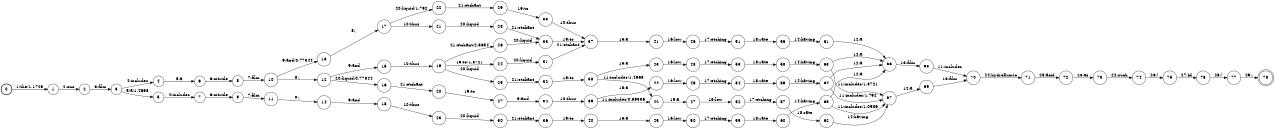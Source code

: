 digraph FST {
rankdir = LR;
size = "8.5,11";
label = "";
center = 1;
orientation = Portrait;
ranksep = "0.4";
nodesep = "0.25";
0 [label = "0", shape = circle, style = bold, fontsize = 14]
	0 -> 1 [label = "1:the/1.1729", fontsize = 14];
1 [label = "1", shape = circle, style = solid, fontsize = 14]
	1 -> 2 [label = "2:ono", fontsize = 14];
2 [label = "2", shape = circle, style = solid, fontsize = 14]
	2 -> 3 [label = "3:film", fontsize = 14];
3 [label = "3", shape = circle, style = solid, fontsize = 14]
	3 -> 4 [label = "4:includes", fontsize = 14];
	3 -> 5 [label = "5:a/1.4668", fontsize = 14];
4 [label = "4", shape = circle, style = solid, fontsize = 14]
	4 -> 6 [label = "5:a", fontsize = 14];
5 [label = "5", shape = circle, style = solid, fontsize = 14]
	5 -> 7 [label = "4:includes", fontsize = 14];
6 [label = "6", shape = circle, style = solid, fontsize = 14]
	6 -> 8 [label = "6:nitride", fontsize = 14];
7 [label = "7", shape = circle, style = solid, fontsize = 14]
	7 -> 9 [label = "6:nitride", fontsize = 14];
8 [label = "8", shape = circle, style = solid, fontsize = 14]
	8 -> 10 [label = "7:film", fontsize = 14];
9 [label = "9", shape = circle, style = solid, fontsize = 14]
	9 -> 11 [label = "7:film", fontsize = 14];
10 [label = "10", shape = circle, style = solid, fontsize = 14]
	10 -> 12 [label = "8:,", fontsize = 14];
	10 -> 13 [label = "9:and/0.77344", fontsize = 14];
11 [label = "11", shape = circle, style = solid, fontsize = 14]
	11 -> 14 [label = "8:,", fontsize = 14];
12 [label = "12", shape = circle, style = solid, fontsize = 14]
	12 -> 15 [label = "9:and", fontsize = 14];
	12 -> 16 [label = "20:liquid/0.77344", fontsize = 14];
13 [label = "13", shape = circle, style = solid, fontsize = 14]
	13 -> 17 [label = "8:,", fontsize = 14];
14 [label = "14", shape = circle, style = solid, fontsize = 14]
	14 -> 18 [label = "9:and", fontsize = 14];
15 [label = "15", shape = circle, style = solid, fontsize = 14]
	15 -> 19 [label = "10:thus", fontsize = 14];
16 [label = "16", shape = circle, style = solid, fontsize = 14]
	16 -> 20 [label = "21:etchant", fontsize = 14];
17 [label = "17", shape = circle, style = solid, fontsize = 14]
	17 -> 21 [label = "10:thus", fontsize = 14];
	17 -> 22 [label = "20:liquid/1.792", fontsize = 14];
18 [label = "18", shape = circle, style = solid, fontsize = 14]
	18 -> 23 [label = "10:thus", fontsize = 14];
19 [label = "19", shape = circle, style = solid, fontsize = 14]
	19 -> 24 [label = "19:to/1.8721", fontsize = 14];
	19 -> 25 [label = "20:liquid", fontsize = 14];
	19 -> 26 [label = "21:etchant/2.5654", fontsize = 14];
20 [label = "20", shape = circle, style = solid, fontsize = 14]
	20 -> 27 [label = "19:to", fontsize = 14];
21 [label = "21", shape = circle, style = solid, fontsize = 14]
	21 -> 28 [label = "20:liquid", fontsize = 14];
22 [label = "22", shape = circle, style = solid, fontsize = 14]
	22 -> 29 [label = "21:etchant", fontsize = 14];
23 [label = "23", shape = circle, style = solid, fontsize = 14]
	23 -> 30 [label = "20:liquid", fontsize = 14];
24 [label = "24", shape = circle, style = solid, fontsize = 14]
	24 -> 31 [label = "20:liquid", fontsize = 14];
25 [label = "25", shape = circle, style = solid, fontsize = 14]
	25 -> 32 [label = "21:etchant", fontsize = 14];
26 [label = "26", shape = circle, style = solid, fontsize = 14]
	26 -> 33 [label = "20:liquid", fontsize = 14];
27 [label = "27", shape = circle, style = solid, fontsize = 14]
	27 -> 34 [label = "9:and", fontsize = 14];
28 [label = "28", shape = circle, style = solid, fontsize = 14]
	28 -> 33 [label = "21:etchant", fontsize = 14];
29 [label = "29", shape = circle, style = solid, fontsize = 14]
	29 -> 35 [label = "19:to", fontsize = 14];
30 [label = "30", shape = circle, style = solid, fontsize = 14]
	30 -> 36 [label = "21:etchant", fontsize = 14];
31 [label = "31", shape = circle, style = solid, fontsize = 14]
	31 -> 37 [label = "21:etchant", fontsize = 14];
32 [label = "32", shape = circle, style = solid, fontsize = 14]
	32 -> 38 [label = "19:to", fontsize = 14];
33 [label = "33", shape = circle, style = solid, fontsize = 14]
	33 -> 37 [label = "19:to", fontsize = 14];
34 [label = "34", shape = circle, style = solid, fontsize = 14]
	34 -> 39 [label = "10:thus", fontsize = 14];
35 [label = "35", shape = circle, style = solid, fontsize = 14]
	35 -> 37 [label = "10:thus", fontsize = 14];
36 [label = "36", shape = circle, style = solid, fontsize = 14]
	36 -> 40 [label = "19:to", fontsize = 14];
37 [label = "37", shape = circle, style = solid, fontsize = 14]
	37 -> 41 [label = "15:a", fontsize = 14];
38 [label = "38", shape = circle, style = solid, fontsize = 14]
	38 -> 42 [label = "11:includes/1.4668", fontsize = 14];
	38 -> 43 [label = "15:a", fontsize = 14];
39 [label = "39", shape = circle, style = solid, fontsize = 14]
	39 -> 42 [label = "11:includes/0.69336", fontsize = 14];
	39 -> 44 [label = "15:a", fontsize = 14];
40 [label = "40", shape = circle, style = solid, fontsize = 14]
	40 -> 45 [label = "15:a", fontsize = 14];
41 [label = "41", shape = circle, style = solid, fontsize = 14]
	41 -> 46 [label = "16:low", fontsize = 14];
42 [label = "42", shape = circle, style = solid, fontsize = 14]
	42 -> 47 [label = "15:a", fontsize = 14];
43 [label = "43", shape = circle, style = solid, fontsize = 14]
	43 -> 48 [label = "16:low", fontsize = 14];
44 [label = "44", shape = circle, style = solid, fontsize = 14]
	44 -> 49 [label = "16:low", fontsize = 14];
45 [label = "45", shape = circle, style = solid, fontsize = 14]
	45 -> 50 [label = "16:low", fontsize = 14];
46 [label = "46", shape = circle, style = solid, fontsize = 14]
	46 -> 51 [label = "17:etching", fontsize = 14];
47 [label = "47", shape = circle, style = solid, fontsize = 14]
	47 -> 52 [label = "16:low", fontsize = 14];
48 [label = "48", shape = circle, style = solid, fontsize = 14]
	48 -> 53 [label = "17:etching", fontsize = 14];
49 [label = "49", shape = circle, style = solid, fontsize = 14]
	49 -> 54 [label = "17:etching", fontsize = 14];
50 [label = "50", shape = circle, style = solid, fontsize = 14]
	50 -> 55 [label = "17:etching", fontsize = 14];
51 [label = "51", shape = circle, style = solid, fontsize = 14]
	51 -> 56 [label = "18:rate", fontsize = 14];
52 [label = "52", shape = circle, style = solid, fontsize = 14]
	52 -> 57 [label = "17:etching", fontsize = 14];
53 [label = "53", shape = circle, style = solid, fontsize = 14]
	53 -> 58 [label = "18:rate", fontsize = 14];
54 [label = "54", shape = circle, style = solid, fontsize = 14]
	54 -> 59 [label = "18:rate", fontsize = 14];
55 [label = "55", shape = circle, style = solid, fontsize = 14]
	55 -> 60 [label = "18:rate", fontsize = 14];
56 [label = "56", shape = circle, style = solid, fontsize = 14]
	56 -> 61 [label = "14:having", fontsize = 14];
57 [label = "57", shape = circle, style = solid, fontsize = 14]
	57 -> 62 [label = "18:rate", fontsize = 14];
58 [label = "58", shape = circle, style = solid, fontsize = 14]
	58 -> 63 [label = "14:having", fontsize = 14];
59 [label = "59", shape = circle, style = solid, fontsize = 14]
	59 -> 64 [label = "14:having", fontsize = 14];
60 [label = "60", shape = circle, style = solid, fontsize = 14]
	60 -> 65 [label = "14:having", fontsize = 14];
61 [label = "61", shape = circle, style = solid, fontsize = 14]
	61 -> 66 [label = "12:a", fontsize = 14];
62 [label = "62", shape = circle, style = solid, fontsize = 14]
	62 -> 67 [label = "14:having", fontsize = 14];
63 [label = "63", shape = circle, style = solid, fontsize = 14]
	63 -> 67 [label = "11:includes/1.8721", fontsize = 14];
	63 -> 66 [label = "12:a", fontsize = 14];
64 [label = "64", shape = circle, style = solid, fontsize = 14]
	64 -> 67 [label = "11:includes/1.792", fontsize = 14];
	64 -> 66 [label = "12:a", fontsize = 14];
65 [label = "65", shape = circle, style = solid, fontsize = 14]
	65 -> 67 [label = "11:includes/1.0986", fontsize = 14];
	65 -> 66 [label = "12:a", fontsize = 14];
66 [label = "66", shape = circle, style = solid, fontsize = 14]
	66 -> 68 [label = "13:film", fontsize = 14];
67 [label = "67", shape = circle, style = solid, fontsize = 14]
	67 -> 69 [label = "12:a", fontsize = 14];
68 [label = "68", shape = circle, style = solid, fontsize = 14]
	68 -> 70 [label = "11:includes", fontsize = 14];
69 [label = "69", shape = circle, style = solid, fontsize = 14]
	69 -> 70 [label = "13:film", fontsize = 14];
70 [label = "70", shape = circle, style = solid, fontsize = 14]
	70 -> 71 [label = "24:hydrofluoric", fontsize = 14];
71 [label = "71", shape = circle, style = solid, fontsize = 14]
	71 -> 72 [label = "25:acid", fontsize = 14];
72 [label = "72", shape = circle, style = solid, fontsize = 14]
	72 -> 73 [label = "23:as", fontsize = 14];
73 [label = "73", shape = circle, style = solid, fontsize = 14]
	73 -> 74 [label = "22:such", fontsize = 14];
74 [label = "74", shape = circle, style = solid, fontsize = 14]
	74 -> 75 [label = "26:(", fontsize = 14];
75 [label = "75", shape = circle, style = solid, fontsize = 14]
	75 -> 76 [label = "27:hf", fontsize = 14];
76 [label = "76", shape = circle, style = solid, fontsize = 14]
	76 -> 77 [label = "28:)", fontsize = 14];
77 [label = "77", shape = circle, style = solid, fontsize = 14]
	77 -> 78 [label = "29:.", fontsize = 14];
78 [label = "78", shape = doublecircle, style = solid, fontsize = 14]
}
